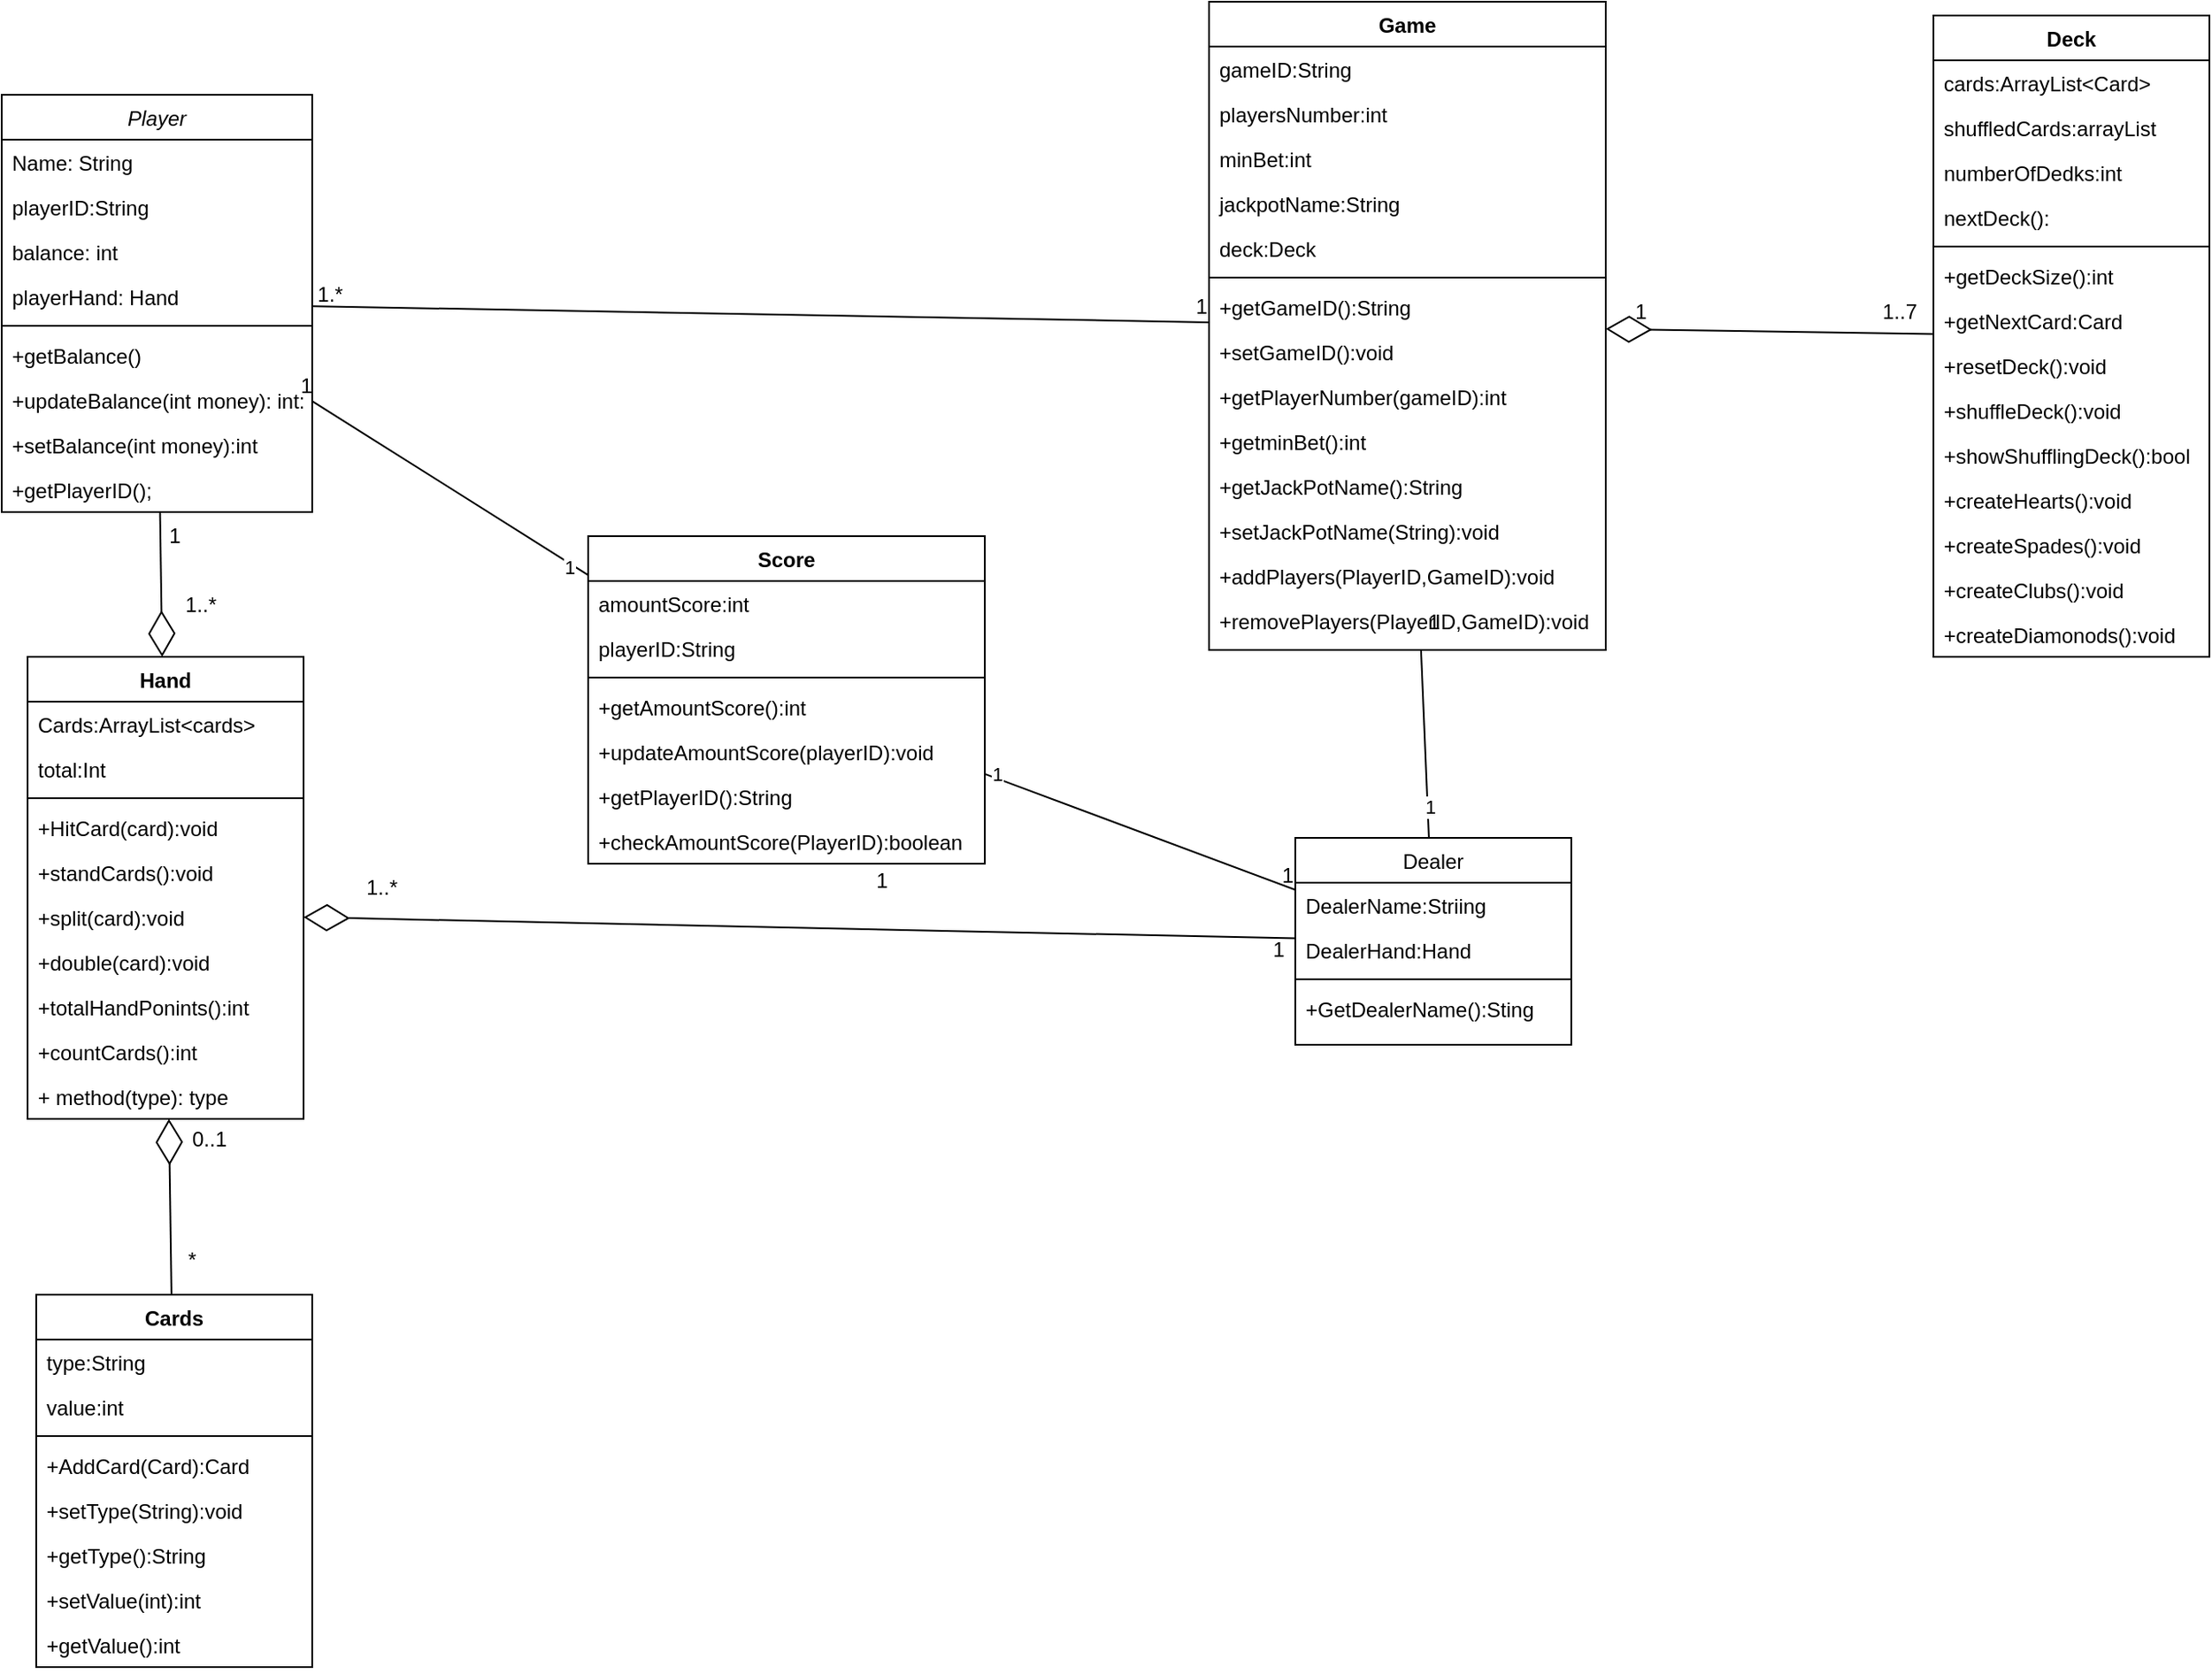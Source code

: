 <mxfile version="14.4.4" type="github">
  <diagram id="C5RBs43oDa-KdzZeNtuy" name="Page-1">
    <mxGraphModel dx="1809" dy="532" grid="1" gridSize="10" guides="1" tooltips="1" connect="1" arrows="1" fold="1" page="1" pageScale="1" pageWidth="827" pageHeight="1169" math="0" shadow="0">
      <root>
        <mxCell id="WIyWlLk6GJQsqaUBKTNV-0" />
        <mxCell id="WIyWlLk6GJQsqaUBKTNV-1" parent="WIyWlLk6GJQsqaUBKTNV-0" />
        <mxCell id="zkfFHV4jXpPFQw0GAbJ--0" value="Player" style="swimlane;fontStyle=2;align=center;verticalAlign=top;childLayout=stackLayout;horizontal=1;startSize=26;horizontalStack=0;resizeParent=1;resizeLast=0;collapsible=1;marginBottom=0;rounded=0;shadow=0;strokeWidth=1;" parent="WIyWlLk6GJQsqaUBKTNV-1" vertex="1">
          <mxGeometry x="-30" y="94" width="180" height="242" as="geometry">
            <mxRectangle x="180" y="120" width="160" height="26" as="alternateBounds" />
          </mxGeometry>
        </mxCell>
        <mxCell id="zkfFHV4jXpPFQw0GAbJ--1" value="Name: String" style="text;align=left;verticalAlign=top;spacingLeft=4;spacingRight=4;overflow=hidden;rotatable=0;points=[[0,0.5],[1,0.5]];portConstraint=eastwest;" parent="zkfFHV4jXpPFQw0GAbJ--0" vertex="1">
          <mxGeometry y="26" width="180" height="26" as="geometry" />
        </mxCell>
        <mxCell id="DUQ8-9O6X4aWuYqs7i3v-48" value="playerID:String" style="text;align=left;verticalAlign=top;spacingLeft=4;spacingRight=4;overflow=hidden;rotatable=0;points=[[0,0.5],[1,0.5]];portConstraint=eastwest;rounded=0;shadow=0;html=0;" parent="zkfFHV4jXpPFQw0GAbJ--0" vertex="1">
          <mxGeometry y="52" width="180" height="26" as="geometry" />
        </mxCell>
        <mxCell id="zkfFHV4jXpPFQw0GAbJ--2" value="balance: int" style="text;align=left;verticalAlign=top;spacingLeft=4;spacingRight=4;overflow=hidden;rotatable=0;points=[[0,0.5],[1,0.5]];portConstraint=eastwest;rounded=0;shadow=0;html=0;" parent="zkfFHV4jXpPFQw0GAbJ--0" vertex="1">
          <mxGeometry y="78" width="180" height="26" as="geometry" />
        </mxCell>
        <mxCell id="DUQ8-9O6X4aWuYqs7i3v-0" value="playerHand: Hand" style="text;align=left;verticalAlign=top;spacingLeft=4;spacingRight=4;overflow=hidden;rotatable=0;points=[[0,0.5],[1,0.5]];portConstraint=eastwest;rounded=0;shadow=0;html=0;" parent="zkfFHV4jXpPFQw0GAbJ--0" vertex="1">
          <mxGeometry y="104" width="180" height="26" as="geometry" />
        </mxCell>
        <mxCell id="zkfFHV4jXpPFQw0GAbJ--4" value="" style="line;html=1;strokeWidth=1;align=left;verticalAlign=middle;spacingTop=-1;spacingLeft=3;spacingRight=3;rotatable=0;labelPosition=right;points=[];portConstraint=eastwest;" parent="zkfFHV4jXpPFQw0GAbJ--0" vertex="1">
          <mxGeometry y="130" width="180" height="8" as="geometry" />
        </mxCell>
        <mxCell id="zkfFHV4jXpPFQw0GAbJ--5" value="+getBalance()&#xa;" style="text;align=left;verticalAlign=top;spacingLeft=4;spacingRight=4;overflow=hidden;rotatable=0;points=[[0,0.5],[1,0.5]];portConstraint=eastwest;" parent="zkfFHV4jXpPFQw0GAbJ--0" vertex="1">
          <mxGeometry y="138" width="180" height="26" as="geometry" />
        </mxCell>
        <mxCell id="DUQ8-9O6X4aWuYqs7i3v-3" value="+updateBalance(int money): int: void" style="text;align=left;verticalAlign=top;spacingLeft=4;spacingRight=4;overflow=hidden;rotatable=0;points=[[0,0.5],[1,0.5]];portConstraint=eastwest;" parent="zkfFHV4jXpPFQw0GAbJ--0" vertex="1">
          <mxGeometry y="164" width="180" height="26" as="geometry" />
        </mxCell>
        <mxCell id="DUQ8-9O6X4aWuYqs7i3v-49" value="+setBalance(int money):int" style="text;align=left;verticalAlign=top;spacingLeft=4;spacingRight=4;overflow=hidden;rotatable=0;points=[[0,0.5],[1,0.5]];portConstraint=eastwest;" parent="zkfFHV4jXpPFQw0GAbJ--0" vertex="1">
          <mxGeometry y="190" width="180" height="26" as="geometry" />
        </mxCell>
        <mxCell id="DUQ8-9O6X4aWuYqs7i3v-4" value="+getPlayerID();" style="text;align=left;verticalAlign=top;spacingLeft=4;spacingRight=4;overflow=hidden;rotatable=0;points=[[0,0.5],[1,0.5]];portConstraint=eastwest;" parent="zkfFHV4jXpPFQw0GAbJ--0" vertex="1">
          <mxGeometry y="216" width="180" height="26" as="geometry" />
        </mxCell>
        <mxCell id="zkfFHV4jXpPFQw0GAbJ--17" value="Dealer" style="swimlane;fontStyle=0;align=center;verticalAlign=top;childLayout=stackLayout;horizontal=1;startSize=26;horizontalStack=0;resizeParent=1;resizeLast=0;collapsible=1;marginBottom=0;rounded=0;shadow=0;strokeWidth=1;" parent="WIyWlLk6GJQsqaUBKTNV-1" vertex="1">
          <mxGeometry x="720" y="525" width="160" height="120" as="geometry">
            <mxRectangle x="550" y="140" width="160" height="26" as="alternateBounds" />
          </mxGeometry>
        </mxCell>
        <mxCell id="zkfFHV4jXpPFQw0GAbJ--18" value="DealerName:Striing" style="text;align=left;verticalAlign=top;spacingLeft=4;spacingRight=4;overflow=hidden;rotatable=0;points=[[0,0.5],[1,0.5]];portConstraint=eastwest;" parent="zkfFHV4jXpPFQw0GAbJ--17" vertex="1">
          <mxGeometry y="26" width="160" height="26" as="geometry" />
        </mxCell>
        <mxCell id="zkfFHV4jXpPFQw0GAbJ--19" value="DealerHand:Hand" style="text;align=left;verticalAlign=top;spacingLeft=4;spacingRight=4;overflow=hidden;rotatable=0;points=[[0,0.5],[1,0.5]];portConstraint=eastwest;rounded=0;shadow=0;html=0;" parent="zkfFHV4jXpPFQw0GAbJ--17" vertex="1">
          <mxGeometry y="52" width="160" height="26" as="geometry" />
        </mxCell>
        <mxCell id="zkfFHV4jXpPFQw0GAbJ--23" value="" style="line;html=1;strokeWidth=1;align=left;verticalAlign=middle;spacingTop=-1;spacingLeft=3;spacingRight=3;rotatable=0;labelPosition=right;points=[];portConstraint=eastwest;" parent="zkfFHV4jXpPFQw0GAbJ--17" vertex="1">
          <mxGeometry y="78" width="160" height="8" as="geometry" />
        </mxCell>
        <mxCell id="zkfFHV4jXpPFQw0GAbJ--24" value="+GetDealerName():Sting" style="text;align=left;verticalAlign=top;spacingLeft=4;spacingRight=4;overflow=hidden;rotatable=0;points=[[0,0.5],[1,0.5]];portConstraint=eastwest;" parent="zkfFHV4jXpPFQw0GAbJ--17" vertex="1">
          <mxGeometry y="86" width="160" height="26" as="geometry" />
        </mxCell>
        <mxCell id="DUQ8-9O6X4aWuYqs7i3v-8" value="Hand" style="swimlane;fontStyle=1;align=center;verticalAlign=top;childLayout=stackLayout;horizontal=1;startSize=26;horizontalStack=0;resizeParent=1;resizeParentMax=0;resizeLast=0;collapsible=1;marginBottom=0;" parent="WIyWlLk6GJQsqaUBKTNV-1" vertex="1">
          <mxGeometry x="-15" y="420" width="160" height="268" as="geometry" />
        </mxCell>
        <mxCell id="phg6BB3si5Udvcq2O-Uz-31" value="Cards:ArrayList&lt;cards&gt;" style="text;strokeColor=none;fillColor=none;align=left;verticalAlign=top;spacingLeft=4;spacingRight=4;overflow=hidden;rotatable=0;points=[[0,0.5],[1,0.5]];portConstraint=eastwest;" vertex="1" parent="DUQ8-9O6X4aWuYqs7i3v-8">
          <mxGeometry y="26" width="160" height="26" as="geometry" />
        </mxCell>
        <mxCell id="DUQ8-9O6X4aWuYqs7i3v-9" value="total:Int" style="text;strokeColor=none;fillColor=none;align=left;verticalAlign=top;spacingLeft=4;spacingRight=4;overflow=hidden;rotatable=0;points=[[0,0.5],[1,0.5]];portConstraint=eastwest;" parent="DUQ8-9O6X4aWuYqs7i3v-8" vertex="1">
          <mxGeometry y="52" width="160" height="26" as="geometry" />
        </mxCell>
        <mxCell id="DUQ8-9O6X4aWuYqs7i3v-10" value="" style="line;strokeWidth=1;fillColor=none;align=left;verticalAlign=middle;spacingTop=-1;spacingLeft=3;spacingRight=3;rotatable=0;labelPosition=right;points=[];portConstraint=eastwest;" parent="DUQ8-9O6X4aWuYqs7i3v-8" vertex="1">
          <mxGeometry y="78" width="160" height="8" as="geometry" />
        </mxCell>
        <mxCell id="DUQ8-9O6X4aWuYqs7i3v-11" value="+HitCard(card):void" style="text;strokeColor=none;fillColor=none;align=left;verticalAlign=top;spacingLeft=4;spacingRight=4;overflow=hidden;rotatable=0;points=[[0,0.5],[1,0.5]];portConstraint=eastwest;" parent="DUQ8-9O6X4aWuYqs7i3v-8" vertex="1">
          <mxGeometry y="86" width="160" height="26" as="geometry" />
        </mxCell>
        <mxCell id="DUQ8-9O6X4aWuYqs7i3v-12" value="+standCards():void" style="text;strokeColor=none;fillColor=none;align=left;verticalAlign=top;spacingLeft=4;spacingRight=4;overflow=hidden;rotatable=0;points=[[0,0.5],[1,0.5]];portConstraint=eastwest;" parent="DUQ8-9O6X4aWuYqs7i3v-8" vertex="1">
          <mxGeometry y="112" width="160" height="26" as="geometry" />
        </mxCell>
        <mxCell id="phg6BB3si5Udvcq2O-Uz-0" value="+split(card):void" style="text;strokeColor=none;fillColor=none;align=left;verticalAlign=top;spacingLeft=4;spacingRight=4;overflow=hidden;rotatable=0;points=[[0,0.5],[1,0.5]];portConstraint=eastwest;" vertex="1" parent="DUQ8-9O6X4aWuYqs7i3v-8">
          <mxGeometry y="138" width="160" height="26" as="geometry" />
        </mxCell>
        <mxCell id="phg6BB3si5Udvcq2O-Uz-1" value="+double(card):void" style="text;strokeColor=none;fillColor=none;align=left;verticalAlign=top;spacingLeft=4;spacingRight=4;overflow=hidden;rotatable=0;points=[[0,0.5],[1,0.5]];portConstraint=eastwest;" vertex="1" parent="DUQ8-9O6X4aWuYqs7i3v-8">
          <mxGeometry y="164" width="160" height="26" as="geometry" />
        </mxCell>
        <mxCell id="DUQ8-9O6X4aWuYqs7i3v-14" value="+totalHandPonints():int" style="text;strokeColor=none;fillColor=none;align=left;verticalAlign=top;spacingLeft=4;spacingRight=4;overflow=hidden;rotatable=0;points=[[0,0.5],[1,0.5]];portConstraint=eastwest;" parent="DUQ8-9O6X4aWuYqs7i3v-8" vertex="1">
          <mxGeometry y="190" width="160" height="26" as="geometry" />
        </mxCell>
        <mxCell id="DUQ8-9O6X4aWuYqs7i3v-15" value="+countCards():int" style="text;strokeColor=none;fillColor=none;align=left;verticalAlign=top;spacingLeft=4;spacingRight=4;overflow=hidden;rotatable=0;points=[[0,0.5],[1,0.5]];portConstraint=eastwest;" parent="DUQ8-9O6X4aWuYqs7i3v-8" vertex="1">
          <mxGeometry y="216" width="160" height="26" as="geometry" />
        </mxCell>
        <mxCell id="DUQ8-9O6X4aWuYqs7i3v-13" value="+ method(type): type" style="text;strokeColor=none;fillColor=none;align=left;verticalAlign=top;spacingLeft=4;spacingRight=4;overflow=hidden;rotatable=0;points=[[0,0.5],[1,0.5]];portConstraint=eastwest;" parent="DUQ8-9O6X4aWuYqs7i3v-8" vertex="1">
          <mxGeometry y="242" width="160" height="26" as="geometry" />
        </mxCell>
        <mxCell id="DUQ8-9O6X4aWuYqs7i3v-16" value="Cards" style="swimlane;fontStyle=1;align=center;verticalAlign=top;childLayout=stackLayout;horizontal=1;startSize=26;horizontalStack=0;resizeParent=1;resizeParentMax=0;resizeLast=0;collapsible=1;marginBottom=0;" parent="WIyWlLk6GJQsqaUBKTNV-1" vertex="1">
          <mxGeometry x="-10" y="790" width="160" height="216" as="geometry" />
        </mxCell>
        <mxCell id="DUQ8-9O6X4aWuYqs7i3v-24" value="type:String" style="text;strokeColor=none;fillColor=none;align=left;verticalAlign=top;spacingLeft=4;spacingRight=4;overflow=hidden;rotatable=0;points=[[0,0.5],[1,0.5]];portConstraint=eastwest;" parent="DUQ8-9O6X4aWuYqs7i3v-16" vertex="1">
          <mxGeometry y="26" width="160" height="26" as="geometry" />
        </mxCell>
        <mxCell id="DUQ8-9O6X4aWuYqs7i3v-17" value="value:int" style="text;strokeColor=none;fillColor=none;align=left;verticalAlign=top;spacingLeft=4;spacingRight=4;overflow=hidden;rotatable=0;points=[[0,0.5],[1,0.5]];portConstraint=eastwest;" parent="DUQ8-9O6X4aWuYqs7i3v-16" vertex="1">
          <mxGeometry y="52" width="160" height="26" as="geometry" />
        </mxCell>
        <mxCell id="DUQ8-9O6X4aWuYqs7i3v-18" value="" style="line;strokeWidth=1;fillColor=none;align=left;verticalAlign=middle;spacingTop=-1;spacingLeft=3;spacingRight=3;rotatable=0;labelPosition=right;points=[];portConstraint=eastwest;" parent="DUQ8-9O6X4aWuYqs7i3v-16" vertex="1">
          <mxGeometry y="78" width="160" height="8" as="geometry" />
        </mxCell>
        <mxCell id="phg6BB3si5Udvcq2O-Uz-32" value="+AddCard(Card):Card" style="text;strokeColor=none;fillColor=none;align=left;verticalAlign=top;spacingLeft=4;spacingRight=4;overflow=hidden;rotatable=0;points=[[0,0.5],[1,0.5]];portConstraint=eastwest;" vertex="1" parent="DUQ8-9O6X4aWuYqs7i3v-16">
          <mxGeometry y="86" width="160" height="26" as="geometry" />
        </mxCell>
        <mxCell id="DUQ8-9O6X4aWuYqs7i3v-19" value="+setType(String):void" style="text;strokeColor=none;fillColor=none;align=left;verticalAlign=top;spacingLeft=4;spacingRight=4;overflow=hidden;rotatable=0;points=[[0,0.5],[1,0.5]];portConstraint=eastwest;" parent="DUQ8-9O6X4aWuYqs7i3v-16" vertex="1">
          <mxGeometry y="112" width="160" height="26" as="geometry" />
        </mxCell>
        <mxCell id="DUQ8-9O6X4aWuYqs7i3v-20" value="+getType():String" style="text;strokeColor=none;fillColor=none;align=left;verticalAlign=top;spacingLeft=4;spacingRight=4;overflow=hidden;rotatable=0;points=[[0,0.5],[1,0.5]];portConstraint=eastwest;" parent="DUQ8-9O6X4aWuYqs7i3v-16" vertex="1">
          <mxGeometry y="138" width="160" height="26" as="geometry" />
        </mxCell>
        <mxCell id="DUQ8-9O6X4aWuYqs7i3v-21" value="+setValue(int):int" style="text;strokeColor=none;fillColor=none;align=left;verticalAlign=top;spacingLeft=4;spacingRight=4;overflow=hidden;rotatable=0;points=[[0,0.5],[1,0.5]];portConstraint=eastwest;" parent="DUQ8-9O6X4aWuYqs7i3v-16" vertex="1">
          <mxGeometry y="164" width="160" height="26" as="geometry" />
        </mxCell>
        <mxCell id="DUQ8-9O6X4aWuYqs7i3v-22" value="+getValue():int" style="text;strokeColor=none;fillColor=none;align=left;verticalAlign=top;spacingLeft=4;spacingRight=4;overflow=hidden;rotatable=0;points=[[0,0.5],[1,0.5]];portConstraint=eastwest;" parent="DUQ8-9O6X4aWuYqs7i3v-16" vertex="1">
          <mxGeometry y="190" width="160" height="26" as="geometry" />
        </mxCell>
        <mxCell id="DUQ8-9O6X4aWuYqs7i3v-25" value="Game" style="swimlane;fontStyle=1;align=center;verticalAlign=top;childLayout=stackLayout;horizontal=1;startSize=26;horizontalStack=0;resizeParent=1;resizeParentMax=0;resizeLast=0;collapsible=1;marginBottom=0;" parent="WIyWlLk6GJQsqaUBKTNV-1" vertex="1">
          <mxGeometry x="670" y="40" width="230" height="376" as="geometry" />
        </mxCell>
        <mxCell id="DUQ8-9O6X4aWuYqs7i3v-26" value="gameID:String" style="text;strokeColor=none;fillColor=none;align=left;verticalAlign=top;spacingLeft=4;spacingRight=4;overflow=hidden;rotatable=0;points=[[0,0.5],[1,0.5]];portConstraint=eastwest;" parent="DUQ8-9O6X4aWuYqs7i3v-25" vertex="1">
          <mxGeometry y="26" width="230" height="26" as="geometry" />
        </mxCell>
        <mxCell id="DUQ8-9O6X4aWuYqs7i3v-27" value="playersNumber:int" style="text;strokeColor=none;fillColor=none;align=left;verticalAlign=top;spacingLeft=4;spacingRight=4;overflow=hidden;rotatable=0;points=[[0,0.5],[1,0.5]];portConstraint=eastwest;" parent="DUQ8-9O6X4aWuYqs7i3v-25" vertex="1">
          <mxGeometry y="52" width="230" height="26" as="geometry" />
        </mxCell>
        <mxCell id="DUQ8-9O6X4aWuYqs7i3v-35" value="minBet:int" style="text;strokeColor=none;fillColor=none;align=left;verticalAlign=top;spacingLeft=4;spacingRight=4;overflow=hidden;rotatable=0;points=[[0,0.5],[1,0.5]];portConstraint=eastwest;" parent="DUQ8-9O6X4aWuYqs7i3v-25" vertex="1">
          <mxGeometry y="78" width="230" height="26" as="geometry" />
        </mxCell>
        <mxCell id="DUQ8-9O6X4aWuYqs7i3v-36" value="jackpotName:String" style="text;strokeColor=none;fillColor=none;align=left;verticalAlign=top;spacingLeft=4;spacingRight=4;overflow=hidden;rotatable=0;points=[[0,0.5],[1,0.5]];portConstraint=eastwest;" parent="DUQ8-9O6X4aWuYqs7i3v-25" vertex="1">
          <mxGeometry y="104" width="230" height="26" as="geometry" />
        </mxCell>
        <mxCell id="phg6BB3si5Udvcq2O-Uz-30" value="deck:Deck" style="text;strokeColor=none;fillColor=none;align=left;verticalAlign=top;spacingLeft=4;spacingRight=4;overflow=hidden;rotatable=0;points=[[0,0.5],[1,0.5]];portConstraint=eastwest;" vertex="1" parent="DUQ8-9O6X4aWuYqs7i3v-25">
          <mxGeometry y="130" width="230" height="26" as="geometry" />
        </mxCell>
        <mxCell id="DUQ8-9O6X4aWuYqs7i3v-28" value="" style="line;strokeWidth=1;fillColor=none;align=left;verticalAlign=middle;spacingTop=-1;spacingLeft=3;spacingRight=3;rotatable=0;labelPosition=right;points=[];portConstraint=eastwest;" parent="DUQ8-9O6X4aWuYqs7i3v-25" vertex="1">
          <mxGeometry y="156" width="230" height="8" as="geometry" />
        </mxCell>
        <mxCell id="DUQ8-9O6X4aWuYqs7i3v-29" value="+getGameID():String" style="text;strokeColor=none;fillColor=none;align=left;verticalAlign=top;spacingLeft=4;spacingRight=4;overflow=hidden;rotatable=0;points=[[0,0.5],[1,0.5]];portConstraint=eastwest;" parent="DUQ8-9O6X4aWuYqs7i3v-25" vertex="1">
          <mxGeometry y="164" width="230" height="26" as="geometry" />
        </mxCell>
        <mxCell id="DUQ8-9O6X4aWuYqs7i3v-30" value="+setGameID():void" style="text;strokeColor=none;fillColor=none;align=left;verticalAlign=top;spacingLeft=4;spacingRight=4;overflow=hidden;rotatable=0;points=[[0,0.5],[1,0.5]];portConstraint=eastwest;" parent="DUQ8-9O6X4aWuYqs7i3v-25" vertex="1">
          <mxGeometry y="190" width="230" height="26" as="geometry" />
        </mxCell>
        <mxCell id="DUQ8-9O6X4aWuYqs7i3v-31" value="+getPlayerNumber(gameID):int" style="text;strokeColor=none;fillColor=none;align=left;verticalAlign=top;spacingLeft=4;spacingRight=4;overflow=hidden;rotatable=0;points=[[0,0.5],[1,0.5]];portConstraint=eastwest;" parent="DUQ8-9O6X4aWuYqs7i3v-25" vertex="1">
          <mxGeometry y="216" width="230" height="26" as="geometry" />
        </mxCell>
        <mxCell id="DUQ8-9O6X4aWuYqs7i3v-32" value="+getminBet():int" style="text;strokeColor=none;fillColor=none;align=left;verticalAlign=top;spacingLeft=4;spacingRight=4;overflow=hidden;rotatable=0;points=[[0,0.5],[1,0.5]];portConstraint=eastwest;" parent="DUQ8-9O6X4aWuYqs7i3v-25" vertex="1">
          <mxGeometry y="242" width="230" height="26" as="geometry" />
        </mxCell>
        <mxCell id="DUQ8-9O6X4aWuYqs7i3v-37" value="+getJackPotName():String" style="text;strokeColor=none;fillColor=none;align=left;verticalAlign=top;spacingLeft=4;spacingRight=4;overflow=hidden;rotatable=0;points=[[0,0.5],[1,0.5]];portConstraint=eastwest;" parent="DUQ8-9O6X4aWuYqs7i3v-25" vertex="1">
          <mxGeometry y="268" width="230" height="26" as="geometry" />
        </mxCell>
        <mxCell id="DUQ8-9O6X4aWuYqs7i3v-39" value="+setJackPotName(String):void" style="text;strokeColor=none;fillColor=none;align=left;verticalAlign=top;spacingLeft=4;spacingRight=4;overflow=hidden;rotatable=0;points=[[0,0.5],[1,0.5]];portConstraint=eastwest;" parent="DUQ8-9O6X4aWuYqs7i3v-25" vertex="1">
          <mxGeometry y="294" width="230" height="26" as="geometry" />
        </mxCell>
        <mxCell id="DUQ8-9O6X4aWuYqs7i3v-38" value="+addPlayers(PlayerID,GameID):void" style="text;strokeColor=none;fillColor=none;align=left;verticalAlign=top;spacingLeft=4;spacingRight=4;overflow=hidden;rotatable=0;points=[[0,0.5],[1,0.5]];portConstraint=eastwest;" parent="DUQ8-9O6X4aWuYqs7i3v-25" vertex="1">
          <mxGeometry y="320" width="230" height="26" as="geometry" />
        </mxCell>
        <mxCell id="DUQ8-9O6X4aWuYqs7i3v-33" value="+removePlayers(PlayerID,GameID):void" style="text;strokeColor=none;fillColor=none;align=left;verticalAlign=top;spacingLeft=4;spacingRight=4;overflow=hidden;rotatable=0;points=[[0,0.5],[1,0.5]];portConstraint=eastwest;" parent="DUQ8-9O6X4aWuYqs7i3v-25" vertex="1">
          <mxGeometry y="346" width="230" height="30" as="geometry" />
        </mxCell>
        <mxCell id="DUQ8-9O6X4aWuYqs7i3v-40" value="Score&#xa;" style="swimlane;fontStyle=1;align=center;verticalAlign=top;childLayout=stackLayout;horizontal=1;startSize=26;horizontalStack=0;resizeParent=1;resizeParentMax=0;resizeLast=0;collapsible=1;marginBottom=0;" parent="WIyWlLk6GJQsqaUBKTNV-1" vertex="1">
          <mxGeometry x="310" y="350" width="230" height="190" as="geometry" />
        </mxCell>
        <mxCell id="DUQ8-9O6X4aWuYqs7i3v-41" value="amountScore:int" style="text;strokeColor=none;fillColor=none;align=left;verticalAlign=top;spacingLeft=4;spacingRight=4;overflow=hidden;rotatable=0;points=[[0,0.5],[1,0.5]];portConstraint=eastwest;" parent="DUQ8-9O6X4aWuYqs7i3v-40" vertex="1">
          <mxGeometry y="26" width="230" height="26" as="geometry" />
        </mxCell>
        <mxCell id="DUQ8-9O6X4aWuYqs7i3v-42" value="playerID:String" style="text;strokeColor=none;fillColor=none;align=left;verticalAlign=top;spacingLeft=4;spacingRight=4;overflow=hidden;rotatable=0;points=[[0,0.5],[1,0.5]];portConstraint=eastwest;" parent="DUQ8-9O6X4aWuYqs7i3v-40" vertex="1">
          <mxGeometry y="52" width="230" height="26" as="geometry" />
        </mxCell>
        <mxCell id="DUQ8-9O6X4aWuYqs7i3v-43" value="" style="line;strokeWidth=1;fillColor=none;align=left;verticalAlign=middle;spacingTop=-1;spacingLeft=3;spacingRight=3;rotatable=0;labelPosition=right;points=[];portConstraint=eastwest;" parent="DUQ8-9O6X4aWuYqs7i3v-40" vertex="1">
          <mxGeometry y="78" width="230" height="8" as="geometry" />
        </mxCell>
        <mxCell id="DUQ8-9O6X4aWuYqs7i3v-44" value="+getAmountScore():int" style="text;strokeColor=none;fillColor=none;align=left;verticalAlign=top;spacingLeft=4;spacingRight=4;overflow=hidden;rotatable=0;points=[[0,0.5],[1,0.5]];portConstraint=eastwest;" parent="DUQ8-9O6X4aWuYqs7i3v-40" vertex="1">
          <mxGeometry y="86" width="230" height="26" as="geometry" />
        </mxCell>
        <mxCell id="DUQ8-9O6X4aWuYqs7i3v-45" value="+updateAmountScore(playerID):void" style="text;strokeColor=none;fillColor=none;align=left;verticalAlign=top;spacingLeft=4;spacingRight=4;overflow=hidden;rotatable=0;points=[[0,0.5],[1,0.5]];portConstraint=eastwest;" parent="DUQ8-9O6X4aWuYqs7i3v-40" vertex="1">
          <mxGeometry y="112" width="230" height="26" as="geometry" />
        </mxCell>
        <mxCell id="DUQ8-9O6X4aWuYqs7i3v-46" value="+getPlayerID():String" style="text;strokeColor=none;fillColor=none;align=left;verticalAlign=top;spacingLeft=4;spacingRight=4;overflow=hidden;rotatable=0;points=[[0,0.5],[1,0.5]];portConstraint=eastwest;" parent="DUQ8-9O6X4aWuYqs7i3v-40" vertex="1">
          <mxGeometry y="138" width="230" height="26" as="geometry" />
        </mxCell>
        <mxCell id="DUQ8-9O6X4aWuYqs7i3v-47" value="+checkAmountScore(PlayerID):boolean" style="text;strokeColor=none;fillColor=none;align=left;verticalAlign=top;spacingLeft=4;spacingRight=4;overflow=hidden;rotatable=0;points=[[0,0.5],[1,0.5]];portConstraint=eastwest;" parent="DUQ8-9O6X4aWuYqs7i3v-40" vertex="1">
          <mxGeometry y="164" width="230" height="26" as="geometry" />
        </mxCell>
        <mxCell id="6gXX3aHNvILFyaAfmAFc-0" value="Deck" style="swimlane;fontStyle=1;align=center;verticalAlign=top;childLayout=stackLayout;horizontal=1;startSize=26;horizontalStack=0;resizeParent=1;resizeParentMax=0;resizeLast=0;collapsible=1;marginBottom=0;" parent="WIyWlLk6GJQsqaUBKTNV-1" vertex="1">
          <mxGeometry x="1090" y="48" width="160" height="372" as="geometry" />
        </mxCell>
        <mxCell id="6gXX3aHNvILFyaAfmAFc-1" value="cards:ArrayList&lt;Card&gt;" style="text;strokeColor=none;fillColor=none;align=left;verticalAlign=top;spacingLeft=4;spacingRight=4;overflow=hidden;rotatable=0;points=[[0,0.5],[1,0.5]];portConstraint=eastwest;" parent="6gXX3aHNvILFyaAfmAFc-0" vertex="1">
          <mxGeometry y="26" width="160" height="26" as="geometry" />
        </mxCell>
        <mxCell id="6gXX3aHNvILFyaAfmAFc-2" value="shuffledCards:arrayList" style="text;strokeColor=none;fillColor=none;align=left;verticalAlign=top;spacingLeft=4;spacingRight=4;overflow=hidden;rotatable=0;points=[[0,0.5],[1,0.5]];portConstraint=eastwest;" parent="6gXX3aHNvILFyaAfmAFc-0" vertex="1">
          <mxGeometry y="52" width="160" height="26" as="geometry" />
        </mxCell>
        <mxCell id="6gXX3aHNvILFyaAfmAFc-8" value="numberOfDedks:int" style="text;strokeColor=none;fillColor=none;align=left;verticalAlign=top;spacingLeft=4;spacingRight=4;overflow=hidden;rotatable=0;points=[[0,0.5],[1,0.5]];portConstraint=eastwest;" parent="6gXX3aHNvILFyaAfmAFc-0" vertex="1">
          <mxGeometry y="78" width="160" height="26" as="geometry" />
        </mxCell>
        <mxCell id="6gXX3aHNvILFyaAfmAFc-9" value="nextDeck():" style="text;strokeColor=none;fillColor=none;align=left;verticalAlign=top;spacingLeft=4;spacingRight=4;overflow=hidden;rotatable=0;points=[[0,0.5],[1,0.5]];portConstraint=eastwest;" parent="6gXX3aHNvILFyaAfmAFc-0" vertex="1">
          <mxGeometry y="104" width="160" height="26" as="geometry" />
        </mxCell>
        <mxCell id="6gXX3aHNvILFyaAfmAFc-3" value="" style="line;strokeWidth=1;fillColor=none;align=left;verticalAlign=middle;spacingTop=-1;spacingLeft=3;spacingRight=3;rotatable=0;labelPosition=right;points=[];portConstraint=eastwest;" parent="6gXX3aHNvILFyaAfmAFc-0" vertex="1">
          <mxGeometry y="130" width="160" height="8" as="geometry" />
        </mxCell>
        <mxCell id="6gXX3aHNvILFyaAfmAFc-4" value="+getDeckSize():int" style="text;strokeColor=none;fillColor=none;align=left;verticalAlign=top;spacingLeft=4;spacingRight=4;overflow=hidden;rotatable=0;points=[[0,0.5],[1,0.5]];portConstraint=eastwest;" parent="6gXX3aHNvILFyaAfmAFc-0" vertex="1">
          <mxGeometry y="138" width="160" height="26" as="geometry" />
        </mxCell>
        <mxCell id="6gXX3aHNvILFyaAfmAFc-5" value="+getNextCard:Card" style="text;strokeColor=none;fillColor=none;align=left;verticalAlign=top;spacingLeft=4;spacingRight=4;overflow=hidden;rotatable=0;points=[[0,0.5],[1,0.5]];portConstraint=eastwest;" parent="6gXX3aHNvILFyaAfmAFc-0" vertex="1">
          <mxGeometry y="164" width="160" height="26" as="geometry" />
        </mxCell>
        <mxCell id="6gXX3aHNvILFyaAfmAFc-6" value="+resetDeck():void" style="text;strokeColor=none;fillColor=none;align=left;verticalAlign=top;spacingLeft=4;spacingRight=4;overflow=hidden;rotatable=0;points=[[0,0.5],[1,0.5]];portConstraint=eastwest;" parent="6gXX3aHNvILFyaAfmAFc-0" vertex="1">
          <mxGeometry y="190" width="160" height="26" as="geometry" />
        </mxCell>
        <mxCell id="6gXX3aHNvILFyaAfmAFc-7" value="+shuffleDeck():void" style="text;strokeColor=none;fillColor=none;align=left;verticalAlign=top;spacingLeft=4;spacingRight=4;overflow=hidden;rotatable=0;points=[[0,0.5],[1,0.5]];portConstraint=eastwest;" parent="6gXX3aHNvILFyaAfmAFc-0" vertex="1">
          <mxGeometry y="216" width="160" height="26" as="geometry" />
        </mxCell>
        <mxCell id="6gXX3aHNvILFyaAfmAFc-11" value="+showShufflingDeck():bool" style="text;strokeColor=none;fillColor=none;align=left;verticalAlign=top;spacingLeft=4;spacingRight=4;overflow=hidden;rotatable=0;points=[[0,0.5],[1,0.5]];portConstraint=eastwest;" parent="6gXX3aHNvILFyaAfmAFc-0" vertex="1">
          <mxGeometry y="242" width="160" height="26" as="geometry" />
        </mxCell>
        <mxCell id="6gXX3aHNvILFyaAfmAFc-12" value="+createHearts():void" style="text;strokeColor=none;fillColor=none;align=left;verticalAlign=top;spacingLeft=4;spacingRight=4;overflow=hidden;rotatable=0;points=[[0,0.5],[1,0.5]];portConstraint=eastwest;" parent="6gXX3aHNvILFyaAfmAFc-0" vertex="1">
          <mxGeometry y="268" width="160" height="26" as="geometry" />
        </mxCell>
        <mxCell id="6gXX3aHNvILFyaAfmAFc-13" value="+createSpades():void" style="text;strokeColor=none;fillColor=none;align=left;verticalAlign=top;spacingLeft=4;spacingRight=4;overflow=hidden;rotatable=0;points=[[0,0.5],[1,0.5]];portConstraint=eastwest;" parent="6gXX3aHNvILFyaAfmAFc-0" vertex="1">
          <mxGeometry y="294" width="160" height="26" as="geometry" />
        </mxCell>
        <mxCell id="6gXX3aHNvILFyaAfmAFc-10" value="+createClubs():void" style="text;strokeColor=none;fillColor=none;align=left;verticalAlign=top;spacingLeft=4;spacingRight=4;overflow=hidden;rotatable=0;points=[[0,0.5],[1,0.5]];portConstraint=eastwest;" parent="6gXX3aHNvILFyaAfmAFc-0" vertex="1">
          <mxGeometry y="320" width="160" height="26" as="geometry" />
        </mxCell>
        <mxCell id="6gXX3aHNvILFyaAfmAFc-14" value="+createDiamonods():void" style="text;strokeColor=none;fillColor=none;align=left;verticalAlign=top;spacingLeft=4;spacingRight=4;overflow=hidden;rotatable=0;points=[[0,0.5],[1,0.5]];portConstraint=eastwest;" parent="6gXX3aHNvILFyaAfmAFc-0" vertex="1">
          <mxGeometry y="346" width="160" height="26" as="geometry" />
        </mxCell>
        <mxCell id="phg6BB3si5Udvcq2O-Uz-6" value="" style="endArrow=none;html=1;rounded=0;" edge="1" parent="WIyWlLk6GJQsqaUBKTNV-1" source="zkfFHV4jXpPFQw0GAbJ--0" target="DUQ8-9O6X4aWuYqs7i3v-25">
          <mxGeometry relative="1" as="geometry">
            <mxPoint x="120" y="50" as="sourcePoint" />
            <mxPoint x="280" y="50" as="targetPoint" />
          </mxGeometry>
        </mxCell>
        <mxCell id="phg6BB3si5Udvcq2O-Uz-7" value="1" style="resizable=0;html=1;align=right;verticalAlign=bottom;" connectable="0" vertex="1" parent="phg6BB3si5Udvcq2O-Uz-6">
          <mxGeometry x="1" relative="1" as="geometry" />
        </mxCell>
        <mxCell id="phg6BB3si5Udvcq2O-Uz-8" value="1.*" style="text;html=1;align=center;verticalAlign=middle;resizable=0;points=[];autosize=1;" vertex="1" parent="WIyWlLk6GJQsqaUBKTNV-1">
          <mxGeometry x="145" y="200" width="30" height="20" as="geometry" />
        </mxCell>
        <mxCell id="phg6BB3si5Udvcq2O-Uz-20" value="1" style="text;html=1;align=center;verticalAlign=middle;resizable=0;points=[];autosize=1;" vertex="1" parent="WIyWlLk6GJQsqaUBKTNV-1">
          <mxGeometry x="470" y="540" width="20" height="20" as="geometry" />
        </mxCell>
        <mxCell id="phg6BB3si5Udvcq2O-Uz-21" value="" style="endArrow=none;html=1;" edge="1" parent="WIyWlLk6GJQsqaUBKTNV-1" source="zkfFHV4jXpPFQw0GAbJ--17" target="DUQ8-9O6X4aWuYqs7i3v-25">
          <mxGeometry width="50" height="50" relative="1" as="geometry">
            <mxPoint x="770" y="460" as="sourcePoint" />
            <mxPoint x="820" y="410" as="targetPoint" />
          </mxGeometry>
        </mxCell>
        <mxCell id="phg6BB3si5Udvcq2O-Uz-23" value="1" style="edgeLabel;html=1;align=center;verticalAlign=middle;resizable=0;points=[];" vertex="1" connectable="0" parent="phg6BB3si5Udvcq2O-Uz-21">
          <mxGeometry x="-0.661" y="-1" relative="1" as="geometry">
            <mxPoint as="offset" />
          </mxGeometry>
        </mxCell>
        <mxCell id="phg6BB3si5Udvcq2O-Uz-22" value="1" style="text;html=1;align=center;verticalAlign=middle;resizable=0;points=[];autosize=1;" vertex="1" parent="WIyWlLk6GJQsqaUBKTNV-1">
          <mxGeometry x="790" y="390" width="20" height="20" as="geometry" />
        </mxCell>
        <mxCell id="phg6BB3si5Udvcq2O-Uz-24" value="" style="endArrow=none;html=1;rounded=0;" edge="1" parent="WIyWlLk6GJQsqaUBKTNV-1" source="DUQ8-9O6X4aWuYqs7i3v-40" target="zkfFHV4jXpPFQw0GAbJ--17">
          <mxGeometry relative="1" as="geometry">
            <mxPoint x="480" y="370" as="sourcePoint" />
            <mxPoint x="640" y="370" as="targetPoint" />
          </mxGeometry>
        </mxCell>
        <mxCell id="phg6BB3si5Udvcq2O-Uz-25" value="1" style="resizable=0;html=1;align=right;verticalAlign=bottom;" connectable="0" vertex="1" parent="phg6BB3si5Udvcq2O-Uz-24">
          <mxGeometry x="1" relative="1" as="geometry" />
        </mxCell>
        <mxCell id="phg6BB3si5Udvcq2O-Uz-29" value="1" style="edgeLabel;html=1;align=center;verticalAlign=middle;resizable=0;points=[];" vertex="1" connectable="0" parent="phg6BB3si5Udvcq2O-Uz-24">
          <mxGeometry x="-0.938" y="2" relative="1" as="geometry">
            <mxPoint as="offset" />
          </mxGeometry>
        </mxCell>
        <mxCell id="phg6BB3si5Udvcq2O-Uz-26" value="" style="endArrow=none;html=1;rounded=0;" edge="1" parent="WIyWlLk6GJQsqaUBKTNV-1" source="DUQ8-9O6X4aWuYqs7i3v-40" target="zkfFHV4jXpPFQw0GAbJ--0">
          <mxGeometry relative="1" as="geometry">
            <mxPoint x="550" y="497.933" as="sourcePoint" />
            <mxPoint x="730" y="565" as="targetPoint" />
          </mxGeometry>
        </mxCell>
        <mxCell id="phg6BB3si5Udvcq2O-Uz-27" value="1" style="resizable=0;html=1;align=right;verticalAlign=bottom;" connectable="0" vertex="1" parent="phg6BB3si5Udvcq2O-Uz-26">
          <mxGeometry x="1" relative="1" as="geometry" />
        </mxCell>
        <mxCell id="phg6BB3si5Udvcq2O-Uz-28" value="1" style="edgeLabel;html=1;align=center;verticalAlign=middle;resizable=0;points=[];" vertex="1" connectable="0" parent="phg6BB3si5Udvcq2O-Uz-26">
          <mxGeometry x="-0.878" y="2" relative="1" as="geometry">
            <mxPoint as="offset" />
          </mxGeometry>
        </mxCell>
        <mxCell id="phg6BB3si5Udvcq2O-Uz-36" value="" style="endArrow=diamondThin;endFill=0;endSize=24;html=1;" edge="1" parent="WIyWlLk6GJQsqaUBKTNV-1" source="6gXX3aHNvILFyaAfmAFc-0" target="DUQ8-9O6X4aWuYqs7i3v-25">
          <mxGeometry width="160" relative="1" as="geometry">
            <mxPoint x="910" y="200" as="sourcePoint" />
            <mxPoint x="1070" y="200" as="targetPoint" />
          </mxGeometry>
        </mxCell>
        <mxCell id="phg6BB3si5Udvcq2O-Uz-37" value="1" style="text;html=1;align=center;verticalAlign=middle;resizable=0;points=[];autosize=1;" vertex="1" parent="WIyWlLk6GJQsqaUBKTNV-1">
          <mxGeometry x="910" y="210" width="20" height="20" as="geometry" />
        </mxCell>
        <mxCell id="phg6BB3si5Udvcq2O-Uz-38" value="1..7" style="text;html=1;align=center;verticalAlign=middle;resizable=0;points=[];autosize=1;" vertex="1" parent="WIyWlLk6GJQsqaUBKTNV-1">
          <mxGeometry x="1050" y="210" width="40" height="20" as="geometry" />
        </mxCell>
        <mxCell id="phg6BB3si5Udvcq2O-Uz-39" value="" style="endArrow=diamondThin;endFill=0;endSize=24;html=1;" edge="1" parent="WIyWlLk6GJQsqaUBKTNV-1" source="zkfFHV4jXpPFQw0GAbJ--0" target="DUQ8-9O6X4aWuYqs7i3v-8">
          <mxGeometry width="160" relative="1" as="geometry">
            <mxPoint x="-10" y="350.003" as="sourcePoint" />
            <mxPoint x="-40" y="400" as="targetPoint" />
          </mxGeometry>
        </mxCell>
        <mxCell id="phg6BB3si5Udvcq2O-Uz-40" value="1" style="text;html=1;align=center;verticalAlign=middle;resizable=0;points=[];autosize=1;" vertex="1" parent="WIyWlLk6GJQsqaUBKTNV-1">
          <mxGeometry x="60" y="340" width="20" height="20" as="geometry" />
        </mxCell>
        <mxCell id="phg6BB3si5Udvcq2O-Uz-41" value="1..*" style="text;html=1;align=center;verticalAlign=middle;resizable=0;points=[];autosize=1;" vertex="1" parent="WIyWlLk6GJQsqaUBKTNV-1">
          <mxGeometry x="70" y="380" width="30" height="20" as="geometry" />
        </mxCell>
        <mxCell id="phg6BB3si5Udvcq2O-Uz-42" value="" style="endArrow=diamondThin;endFill=0;endSize=24;html=1;entryX=1;entryY=0.5;entryDx=0;entryDy=0;" edge="1" parent="WIyWlLk6GJQsqaUBKTNV-1" source="zkfFHV4jXpPFQw0GAbJ--17" target="phg6BB3si5Udvcq2O-Uz-0">
          <mxGeometry width="160" relative="1" as="geometry">
            <mxPoint x="440.005" y="580" as="sourcePoint" />
            <mxPoint x="441.244" y="664" as="targetPoint" />
          </mxGeometry>
        </mxCell>
        <mxCell id="phg6BB3si5Udvcq2O-Uz-43" value="1" style="text;html=1;align=center;verticalAlign=middle;resizable=0;points=[];autosize=1;" vertex="1" parent="WIyWlLk6GJQsqaUBKTNV-1">
          <mxGeometry x="700" y="580" width="20" height="20" as="geometry" />
        </mxCell>
        <mxCell id="phg6BB3si5Udvcq2O-Uz-45" value="1..*" style="text;html=1;align=center;verticalAlign=middle;resizable=0;points=[];autosize=1;" vertex="1" parent="WIyWlLk6GJQsqaUBKTNV-1">
          <mxGeometry x="175" y="544" width="30" height="20" as="geometry" />
        </mxCell>
        <mxCell id="phg6BB3si5Udvcq2O-Uz-46" value="" style="endArrow=diamondThin;endFill=0;endSize=24;html=1;" edge="1" parent="WIyWlLk6GJQsqaUBKTNV-1" source="DUQ8-9O6X4aWuYqs7i3v-16" target="DUQ8-9O6X4aWuYqs7i3v-8">
          <mxGeometry width="160" relative="1" as="geometry">
            <mxPoint x="730" y="593.29" as="sourcePoint" />
            <mxPoint x="155.0" y="581" as="targetPoint" />
          </mxGeometry>
        </mxCell>
        <mxCell id="phg6BB3si5Udvcq2O-Uz-47" value="0..1" style="text;html=1;align=center;verticalAlign=middle;resizable=0;points=[];autosize=1;" vertex="1" parent="WIyWlLk6GJQsqaUBKTNV-1">
          <mxGeometry x="70" y="690" width="40" height="20" as="geometry" />
        </mxCell>
        <mxCell id="phg6BB3si5Udvcq2O-Uz-48" value="*" style="text;html=1;align=center;verticalAlign=middle;resizable=0;points=[];autosize=1;" vertex="1" parent="WIyWlLk6GJQsqaUBKTNV-1">
          <mxGeometry x="70" y="760" width="20" height="20" as="geometry" />
        </mxCell>
      </root>
    </mxGraphModel>
  </diagram>
</mxfile>
